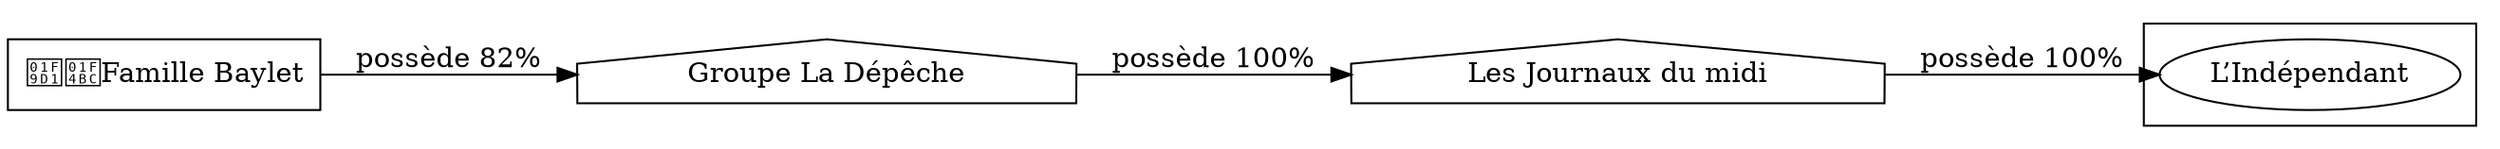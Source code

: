 digraph {
  rankdir=LR;
  subgraph roots {
    
      "famille-baylet-241"[label="🧑‍💼Famille Baylet" shape=box]
    
  }

  
    "les-journaux-du-midi-248"[label="Les Journaux du midi" shape=house]
  
    "groupe-la-depeche-242"[label="Groupe La Dépêche" shape=house]
  

  subgraph clusterLeaves {
    
      "l-independant-250"[label="L’Indépendant"]
    
  }

  
    "les-journaux-du-midi-248" -> "l-independant-250" [
      label="possède 100%"
    ]
  
    "groupe-la-depeche-242" -> "les-journaux-du-midi-248" [
      label="possède 100%"
    ]
  
    "famille-baylet-241" -> "groupe-la-depeche-242" [
      label="possède 82%"
    ]
  
}
